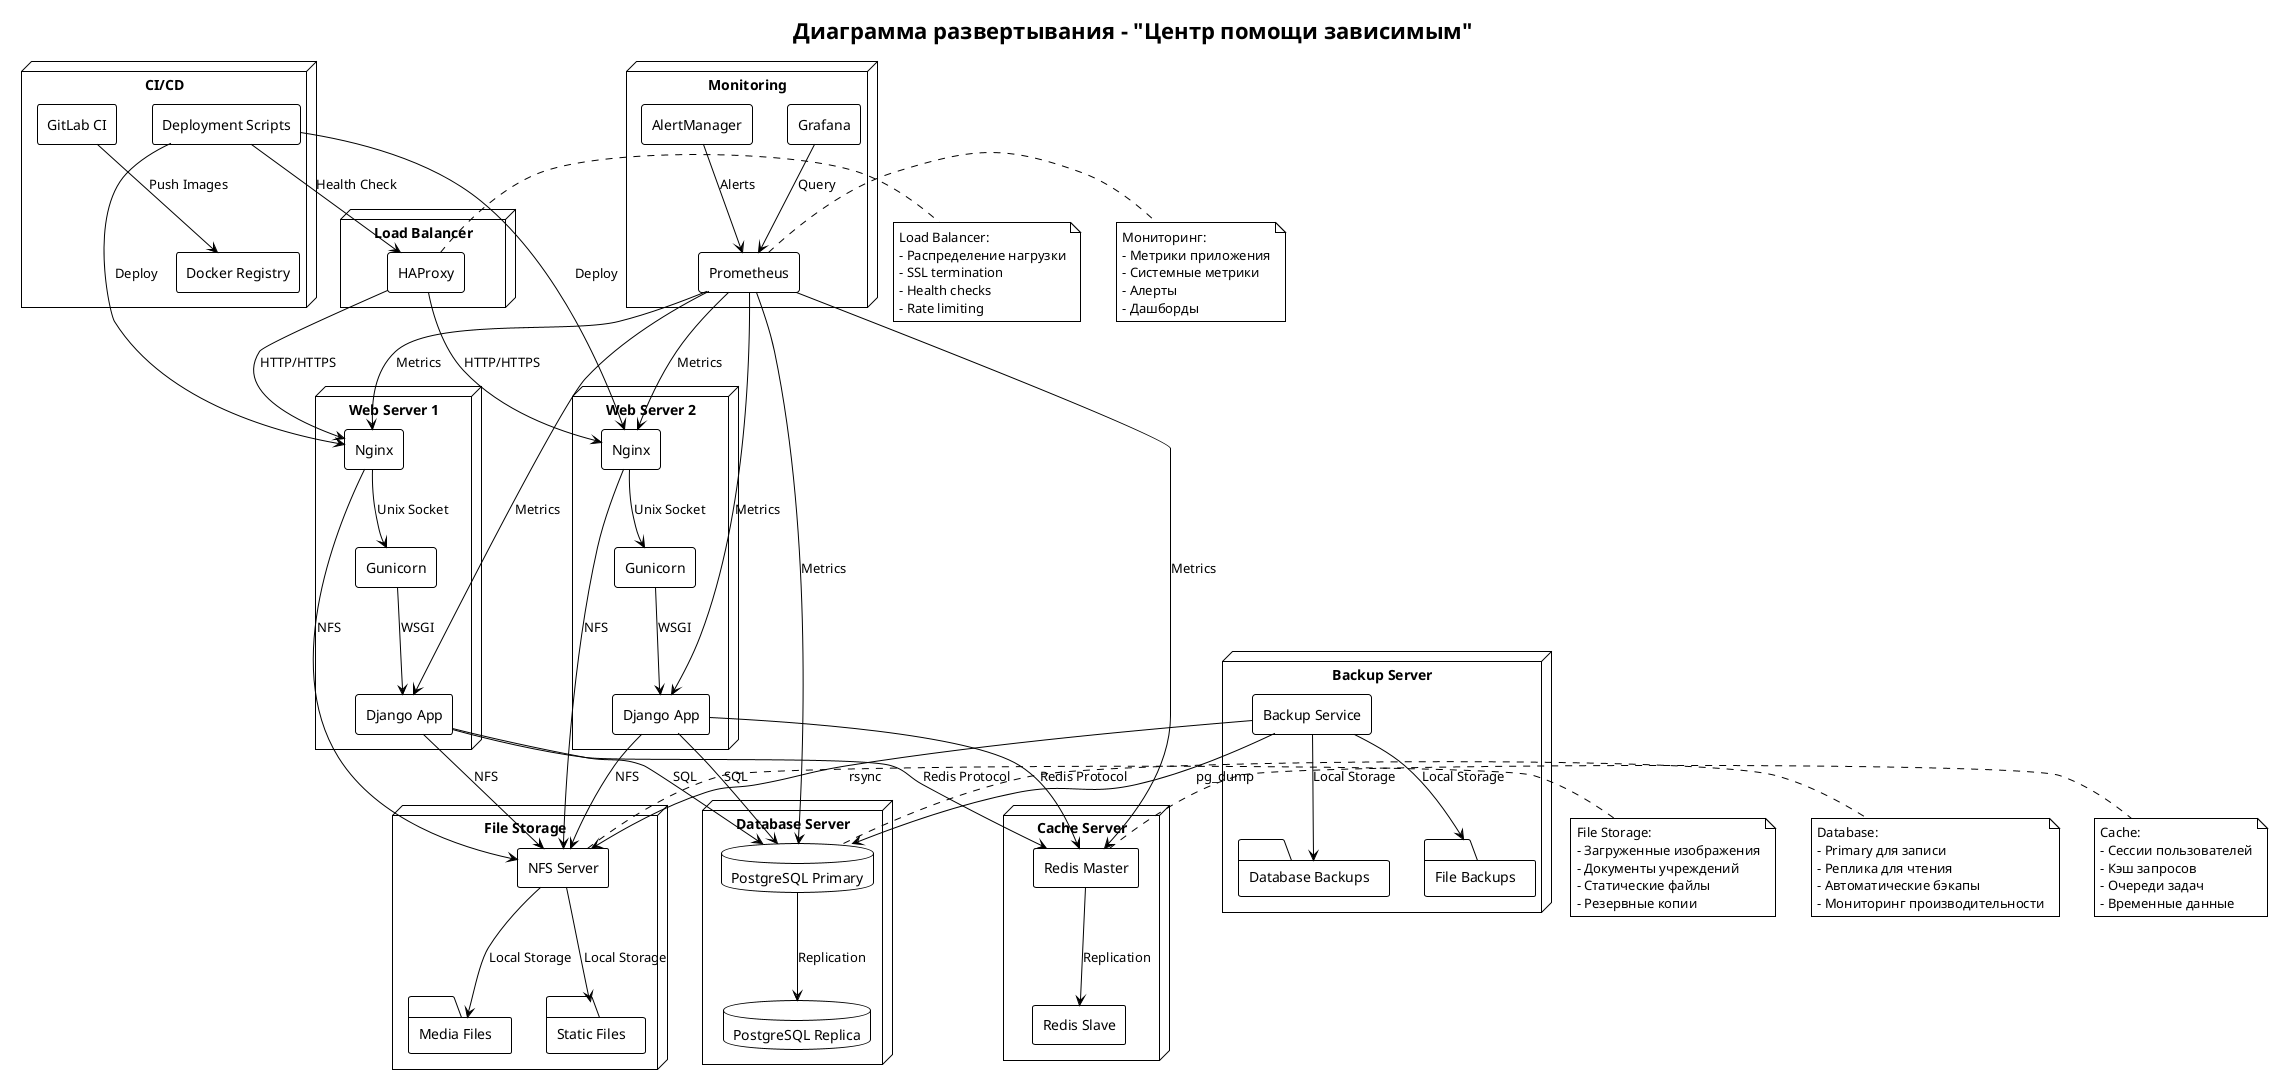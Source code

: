 @startuml
!theme plain
skinparam componentStyle rectangle

title Диаграмма развертывания - "Центр помощи зависимым"

node "Load Balancer" {
    [HAProxy] as HAProxy
}

node "Web Server 1" {
    [Nginx] as Nginx1
    [Gunicorn] as Gunicorn1
    [Django App] as Django1
}

node "Web Server 2" {
    [Nginx] as Nginx2
    [Gunicorn] as Gunicorn2
    [Django App] as Django2
}

node "Database Server" {
    database "PostgreSQL Primary" as PostgresPrimary
    database "PostgreSQL Replica" as PostgresReplica
}

node "Cache Server" {
    [Redis Master] as RedisMaster
    [Redis Slave] as RedisSlave
}

node "File Storage" {
    [NFS Server] as NFSServer
    folder "Media Files" as MediaFiles
    folder "Static Files" as StaticFiles
}

node "Backup Server" {
    [Backup Service] as BackupService
    folder "Database Backups" as DBBackups
    folder "File Backups" as FileBackups
}

node "Monitoring" {
    [Prometheus] as Prometheus
    [Grafana] as Grafana
    [AlertManager] as AlertManager
}

node "CI/CD" {
    [GitLab CI] as GitLabCI
    [Docker Registry] as DockerRegistry
    [Deployment Scripts] as DeployScripts
}

' Load Balancer connections
HAProxy --> Nginx1 : HTTP/HTTPS
HAProxy --> Nginx2 : HTTP/HTTPS

' Web Server connections
Nginx1 --> Gunicorn1 : Unix Socket
Nginx2 --> Gunicorn2 : Unix Socket
Gunicorn1 --> Django1 : WSGI
Gunicorn2 --> Django2 : WSGI

' Database connections
Django1 --> PostgresPrimary : SQL
Django2 --> PostgresPrimary : SQL
PostgresPrimary --> PostgresReplica : Replication

' Cache connections
Django1 --> RedisMaster : Redis Protocol
Django2 --> RedisMaster : Redis Protocol
RedisMaster --> RedisSlave : Replication

' File storage connections
Nginx1 --> NFSServer : NFS
Nginx2 --> NFSServer : NFS
Django1 --> NFSServer : NFS
Django2 --> NFSServer : NFS

NFSServer --> MediaFiles : Local Storage
NFSServer --> StaticFiles : Local Storage

' Backup connections
BackupService --> PostgresPrimary : pg_dump
BackupService --> NFSServer : rsync
BackupService --> DBBackups : Local Storage
BackupService --> FileBackups : Local Storage

' Monitoring connections
Prometheus --> Django1 : Metrics
Prometheus --> Django2 : Metrics
Prometheus --> PostgresPrimary : Metrics
Prometheus --> RedisMaster : Metrics
Prometheus --> Nginx1 : Metrics
Prometheus --> Nginx2 : Metrics

Grafana --> Prometheus : Query
AlertManager --> Prometheus : Alerts

' CI/CD connections
GitLabCI --> DockerRegistry : Push Images
DeployScripts --> HAProxy : Health Check
DeployScripts --> Nginx1 : Deploy
DeployScripts --> Nginx2 : Deploy

note right of HAProxy
  Load Balancer:
  - Распределение нагрузки
  - SSL termination
  - Health checks
  - Rate limiting
end note

note right of PostgresPrimary
  Database:
  - Primary для записи
  - Реплика для чтения
  - Автоматические бэкапы
  - Мониторинг производительности
end note

note right of RedisMaster
  Cache:
  - Сессии пользователей
  - Кэш запросов
  - Очереди задач
  - Временные данные
end note

note right of NFSServer
  File Storage:
  - Загруженные изображения
  - Документы учреждений
  - Статические файлы
  - Резервные копии
end note

note right of Prometheus
  Мониторинг:
  - Метрики приложения
  - Системные метрики
  - Алерты
  - Дашборды
end note

@enduml 
